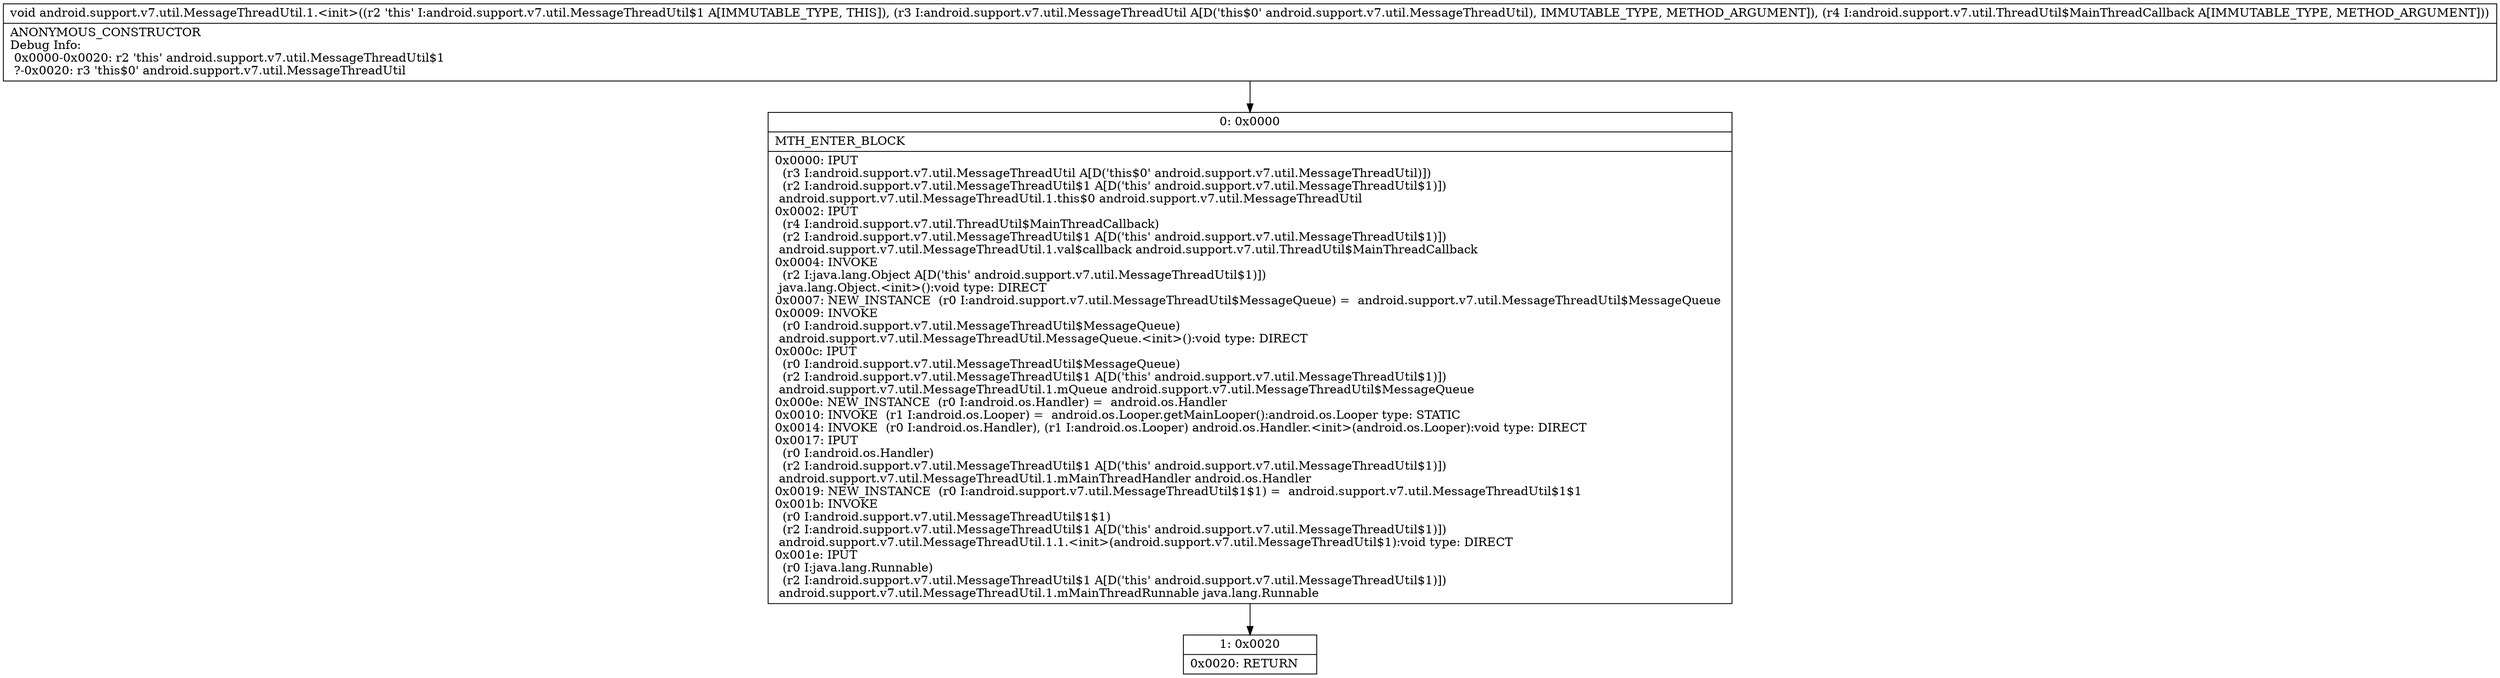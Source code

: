 digraph "CFG forandroid.support.v7.util.MessageThreadUtil.1.\<init\>(Landroid\/support\/v7\/util\/MessageThreadUtil;Landroid\/support\/v7\/util\/ThreadUtil$MainThreadCallback;)V" {
Node_0 [shape=record,label="{0\:\ 0x0000|MTH_ENTER_BLOCK\l|0x0000: IPUT  \l  (r3 I:android.support.v7.util.MessageThreadUtil A[D('this$0' android.support.v7.util.MessageThreadUtil)])\l  (r2 I:android.support.v7.util.MessageThreadUtil$1 A[D('this' android.support.v7.util.MessageThreadUtil$1)])\l android.support.v7.util.MessageThreadUtil.1.this$0 android.support.v7.util.MessageThreadUtil \l0x0002: IPUT  \l  (r4 I:android.support.v7.util.ThreadUtil$MainThreadCallback)\l  (r2 I:android.support.v7.util.MessageThreadUtil$1 A[D('this' android.support.v7.util.MessageThreadUtil$1)])\l android.support.v7.util.MessageThreadUtil.1.val$callback android.support.v7.util.ThreadUtil$MainThreadCallback \l0x0004: INVOKE  \l  (r2 I:java.lang.Object A[D('this' android.support.v7.util.MessageThreadUtil$1)])\l java.lang.Object.\<init\>():void type: DIRECT \l0x0007: NEW_INSTANCE  (r0 I:android.support.v7.util.MessageThreadUtil$MessageQueue) =  android.support.v7.util.MessageThreadUtil$MessageQueue \l0x0009: INVOKE  \l  (r0 I:android.support.v7.util.MessageThreadUtil$MessageQueue)\l android.support.v7.util.MessageThreadUtil.MessageQueue.\<init\>():void type: DIRECT \l0x000c: IPUT  \l  (r0 I:android.support.v7.util.MessageThreadUtil$MessageQueue)\l  (r2 I:android.support.v7.util.MessageThreadUtil$1 A[D('this' android.support.v7.util.MessageThreadUtil$1)])\l android.support.v7.util.MessageThreadUtil.1.mQueue android.support.v7.util.MessageThreadUtil$MessageQueue \l0x000e: NEW_INSTANCE  (r0 I:android.os.Handler) =  android.os.Handler \l0x0010: INVOKE  (r1 I:android.os.Looper) =  android.os.Looper.getMainLooper():android.os.Looper type: STATIC \l0x0014: INVOKE  (r0 I:android.os.Handler), (r1 I:android.os.Looper) android.os.Handler.\<init\>(android.os.Looper):void type: DIRECT \l0x0017: IPUT  \l  (r0 I:android.os.Handler)\l  (r2 I:android.support.v7.util.MessageThreadUtil$1 A[D('this' android.support.v7.util.MessageThreadUtil$1)])\l android.support.v7.util.MessageThreadUtil.1.mMainThreadHandler android.os.Handler \l0x0019: NEW_INSTANCE  (r0 I:android.support.v7.util.MessageThreadUtil$1$1) =  android.support.v7.util.MessageThreadUtil$1$1 \l0x001b: INVOKE  \l  (r0 I:android.support.v7.util.MessageThreadUtil$1$1)\l  (r2 I:android.support.v7.util.MessageThreadUtil$1 A[D('this' android.support.v7.util.MessageThreadUtil$1)])\l android.support.v7.util.MessageThreadUtil.1.1.\<init\>(android.support.v7.util.MessageThreadUtil$1):void type: DIRECT \l0x001e: IPUT  \l  (r0 I:java.lang.Runnable)\l  (r2 I:android.support.v7.util.MessageThreadUtil$1 A[D('this' android.support.v7.util.MessageThreadUtil$1)])\l android.support.v7.util.MessageThreadUtil.1.mMainThreadRunnable java.lang.Runnable \l}"];
Node_1 [shape=record,label="{1\:\ 0x0020|0x0020: RETURN   \l}"];
MethodNode[shape=record,label="{void android.support.v7.util.MessageThreadUtil.1.\<init\>((r2 'this' I:android.support.v7.util.MessageThreadUtil$1 A[IMMUTABLE_TYPE, THIS]), (r3 I:android.support.v7.util.MessageThreadUtil A[D('this$0' android.support.v7.util.MessageThreadUtil), IMMUTABLE_TYPE, METHOD_ARGUMENT]), (r4 I:android.support.v7.util.ThreadUtil$MainThreadCallback A[IMMUTABLE_TYPE, METHOD_ARGUMENT]))  | ANONYMOUS_CONSTRUCTOR\lDebug Info:\l  0x0000\-0x0020: r2 'this' android.support.v7.util.MessageThreadUtil$1\l  ?\-0x0020: r3 'this$0' android.support.v7.util.MessageThreadUtil\l}"];
MethodNode -> Node_0;
Node_0 -> Node_1;
}

